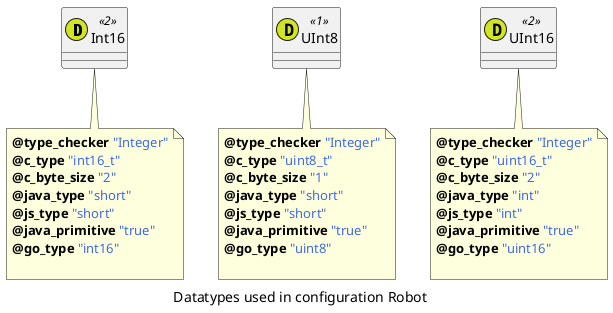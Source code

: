 @startuml
caption Datatypes used in configuration Robot
class Int16 <<(D,#D2E524)2>> {
}
note bottom of Int16 : <b>@type_checker</b> <color:royalBlue>"Integer"</color>\n<b>@c_type</b> <color:royalBlue>"int16_t"</color>\n<b>@c_byte_size</b> <color:royalBlue>"2"</color>\n<b>@java_type</b> <color:royalBlue>"short"</color>\n<b>@js_type</b> <color:royalBlue>"short"</color>\n<b>@java_primitive</b> <color:royalBlue>"true"</color>\n<b>@go_type</b> <color:royalBlue>"int16"</color>\n
class UInt8 <<(D,#D2E524)1>> {
}
note bottom of UInt8 : <b>@type_checker</b> <color:royalBlue>"Integer"</color>\n<b>@c_type</b> <color:royalBlue>"uint8_t"</color>\n<b>@c_byte_size</b> <color:royalBlue>"1"</color>\n<b>@java_type</b> <color:royalBlue>"short"</color>\n<b>@js_type</b> <color:royalBlue>"short"</color>\n<b>@java_primitive</b> <color:royalBlue>"true"</color>\n<b>@go_type</b> <color:royalBlue>"uint8"</color>\n
class UInt16 <<(D,#D2E524)2>> {
}
note bottom of UInt16 : <b>@type_checker</b> <color:royalBlue>"Integer"</color>\n<b>@c_type</b> <color:royalBlue>"uint16_t"</color>\n<b>@c_byte_size</b> <color:royalBlue>"2"</color>\n<b>@java_type</b> <color:royalBlue>"int"</color>\n<b>@js_type</b> <color:royalBlue>"int"</color>\n<b>@java_primitive</b> <color:royalBlue>"true"</color>\n<b>@go_type</b> <color:royalBlue>"uint16"</color>\n
@enduml
